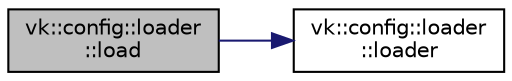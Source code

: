 digraph "vk::config::loader::load"
{
 // LATEX_PDF_SIZE
  edge [fontname="Helvetica",fontsize="10",labelfontname="Helvetica",labelfontsize="10"];
  node [fontname="Helvetica",fontsize="10",shape=record];
  rankdir="LR";
  Node1 [label="vk::config::loader\l::load",height=0.2,width=0.4,color="black", fillcolor="grey75", style="filled", fontcolor="black",tooltip=" "];
  Node1 -> Node2 [color="midnightblue",fontsize="10",style="solid",fontname="Helvetica"];
  Node2 [label="vk::config::loader\l::loader",height=0.2,width=0.4,color="black", fillcolor="white", style="filled",URL="$classvk_1_1config_1_1loader.html#a688b19a1f9cd509afb28625f95d65970",tooltip=" "];
}
